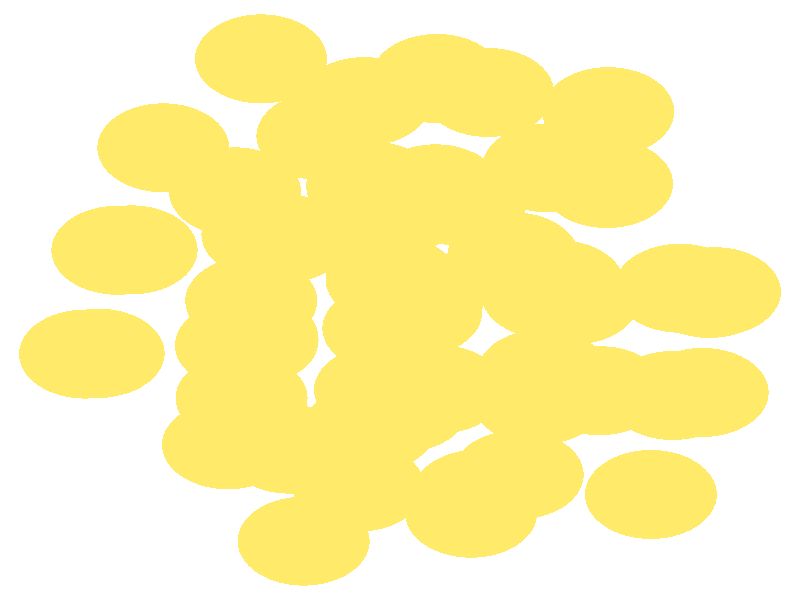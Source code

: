#include "colors.inc"
#include "finish.inc"

global_settings {assumed_gamma 1 max_trace_level 6}
background {color White}
camera {orthographic
  right -12.37*x up 13.76*y
  direction 1.00*z
  location <0,0,50.00> look_at <0,0,0>}
light_source {<  2.00,   3.00,  40.00> color White
  area_light <0.70, 0, 0>, <0, 0.70, 0>, 3, 3
  adaptive 1 jitter}

#declare simple = finish {phong 0.7}
#declare pale = finish {ambient .5 diffuse .85 roughness .001 specular 0.200 }
#declare intermediate = finish {ambient 0.3 diffuse 0.6 specular 0.10 roughness 0.04 }
#declare vmd = finish {ambient .0 diffuse .65 phong 0.1 phong_size 40. specular 0.500 }
#declare jmol = finish {ambient .2 diffuse .6 specular 1 roughness .001 metallic}
#declare ase2 = finish {ambient 0.05 brilliance 3 diffuse 0.6 metallic specular 0.70 roughness 0.04 reflection 0.15}
#declare ase3 = finish {ambient .15 brilliance 2 diffuse .6 metallic specular 1. roughness .001 reflection .0}
#declare glass = finish {ambient .05 diffuse .3 specular 1. roughness .001}
#declare Rcell = 0.050;
#declare Rbond = 0.100;

#macro atom(LOC, R, COL, FIN)
  sphere{LOC, R texture{pigment{COL} finish{FIN}}}
#end
#macro constrain(LOC, R, COL, FIN)
union{torus{R, Rcell rotate 45*z texture{pigment{COL} finish{FIN}}}
      torus{R, Rcell rotate -45*z texture{pigment{COL} finish{FIN}}}
      translate LOC}
#end

atom(< -1.71,  -3.42,  -1.83>, 1.02, rgb <1.00, 0.82, 0.14>, ase3) // #0 
atom(<  0.59,  -2.05,  -0.92>, 1.02, rgb <1.00, 0.82, 0.14>, ase3) // #1 
atom(< -2.46,  -1.04,  -0.44>, 1.02, rgb <1.00, 0.82, 0.14>, ase3) // #2 
atom(< -0.13,   0.47,   0.00>, 1.02, rgb <1.00, 0.82, 0.14>, ase3) // #3 
atom(<  0.31,   0.13,  -2.75>, 1.02, rgb <1.00, 0.82, 0.14>, ase3) // #4 
atom(<  2.45,   0.35,  -0.99>, 1.02, rgb <1.00, 0.82, 0.14>, ase3) // #5 
atom(<  0.55,   2.55,  -1.40>, 1.02, rgb <1.00, 0.82, 0.14>, ase3) // #6 
atom(<  3.20,   2.67,  -2.40>, 1.02, rgb <1.00, 0.82, 0.14>, ase3) // #7 
atom(< -4.87,  -1.24,  -1.98>, 1.02, rgb <1.00, 0.82, 0.14>, ase3) // #8 
atom(< -4.66,  -1.22,  -4.73>, 1.02, rgb <1.00, 0.82, 0.14>, ase3) // #9 
atom(< -2.28,  -0.93,  -3.22>, 1.02, rgb <1.00, 0.82, 0.14>, ase3) // #10 
atom(< -4.37,   1.14,  -3.34>, 1.02, rgb <1.00, 0.82, 0.14>, ase3) // #11 
atom(< -2.05,   1.50,  -1.83>, 1.02, rgb <1.00, 0.82, 0.14>, ase3) // #12 
atom(< -1.81,   1.41,  -4.62>, 1.02, rgb <1.00, 0.82, 0.14>, ase3) // #13 
atom(<  0.94,   2.26,  -4.43>, 1.02, rgb <1.00, 0.82, 0.14>, ase3) // #14 
atom(< -1.20,   3.76,  -3.29>, 1.02, rgb <1.00, 0.82, 0.14>, ase3) // #15 
atom(<  1.36,   4.76,  -2.81>, 1.02, rgb <1.00, 0.82, 0.14>, ase3) // #16 
atom(<  0.57,   5.08,  -5.44>, 1.02, rgb <1.00, 0.82, 0.14>, ase3) // #17 
atom(< -4.15,   1.15,  -6.14>, 1.02, rgb <1.00, 0.82, 0.14>, ase3) // #18 
atom(< -3.66,   3.49,  -4.64>, 1.02, rgb <1.00, 0.82, 0.14>, ase3) // #19 
atom(< -2.15,   5.53,  -5.89>, 1.02, rgb <1.00, 0.82, 0.14>, ase3) // #20 
atom(<  1.21,  -4.45,  -2.18>, 1.02, rgb <1.00, 0.82, 0.14>, ase3) // #21 
atom(< -1.49,  -5.53,  -6.03>, 1.02, rgb <1.00, 0.82, 0.14>, ase3) // #22 
atom(<  1.10,  -4.89,  -5.12>, 1.02, rgb <1.00, 0.82, 0.14>, ase3) // #23 
atom(<  0.04,  -2.47,  -3.77>, 1.02, rgb <1.00, 0.82, 0.14>, ase3) // #24 
atom(<  3.09,  -2.08,  -2.24>, 1.02, rgb <1.00, 0.82, 0.14>, ase3) // #25 
atom(<  2.14,  -2.30,  -5.66>, 1.02, rgb <1.00, 0.82, 0.14>, ase3) // #26 
atom(<  4.68,  -2.12,  -4.56>, 1.02, rgb <1.00, 0.82, 0.14>, ase3) // #27 
atom(<  2.68,   0.00,  -4.33>, 1.02, rgb <1.00, 0.82, 0.14>, ase3) // #28 
atom(<  4.78,   0.15,  -2.53>, 1.02, rgb <1.00, 0.82, 0.14>, ase3) // #29 
atom(<  4.87,   0.19,  -6.04>, 1.02, rgb <1.00, 0.82, 0.14>, ase3) // #30 
atom(< -2.66,  -3.32,  -4.52>, 1.02, rgb <1.00, 0.82, 0.14>, ase3) // #31 
atom(< -2.45,  -2.25,  -8.65>, 1.02, rgb <1.00, 0.82, 0.14>, ase3) // #32 
atom(< -0.47,  -2.94,  -6.43>, 1.02, rgb <1.00, 0.82, 0.14>, ase3) // #33 
atom(< -2.28,  -0.88,  -6.20>, 1.02, rgb <1.00, 0.82, 0.14>, ase3) // #34 
atom(<  0.25,  -0.28,  -5.46>, 1.02, rgb <1.00, 0.82, 0.14>, ase3) // #35 
atom(< -0.18,  -0.65,  -8.19>, 1.02, rgb <1.00, 0.82, 0.14>, ase3) // #36 
atom(<  2.28,   0.13,  -7.16>, 1.02, rgb <1.00, 0.82, 0.14>, ase3) // #37 
atom(< -0.16,   1.97,  -7.01>, 1.02, rgb <1.00, 0.82, 0.14>, ase3) // #38 
atom(<  3.22,   4.32,  -4.86>, 1.02, rgb <1.00, 0.82, 0.14>, ase3) // #39 
atom(<  2.29,   3.03,  -7.97>, 1.02, rgb <1.00, 0.82, 0.14>, ase3) // #40 
atom(< -4.69,  -1.23,  -7.49>, 1.02, rgb <1.00, 0.82, 0.14>, ase3) // #41 
atom(< -2.30,  -0.02, -10.33>, 1.02, rgb <1.00, 0.82, 0.14>, ase3) // #42 
atom(< -2.55,   2.48,  -8.33>, 1.02, rgb <1.00, 0.82, 0.14>, ase3) // #43 
atom(< -0.43,   2.61, -10.10>, 1.02, rgb <1.00, 0.82, 0.14>, ase3) // #44 
atom(< -0.55,   4.55,  -8.02>, 1.02, rgb <1.00, 0.82, 0.14>, ase3) // #45 
atom(<  1.82,  -4.01,  -7.70>, 1.02, rgb <1.00, 0.82, 0.14>, ase3) // #46 
atom(<  3.88,  -4.46,  -5.86>, 1.02, rgb <1.00, 0.82, 0.14>, ase3) // #47 
atom(<  4.22,  -2.19,  -7.42>, 1.02, rgb <1.00, 0.82, 0.14>, ase3) // #48 
atom(< -0.64,  -4.29,  -8.90>, 1.02, rgb <1.00, 0.82, 0.14>, ase3) // #49 
atom(< -0.31,  -2.06, -10.55>, 1.02, rgb <1.00, 0.82, 0.14>, ase3) // #50 
atom(<  2.21,  -1.69,  -9.31>, 1.02, rgb <1.00, 0.82, 0.14>, ase3) // #51 
atom(<  1.75,   0.99,  -9.76>, 1.02, rgb <1.00, 0.82, 0.14>, ase3) // #52 
atom(<  4.33,   0.27,  -8.76>, 1.02, rgb <1.00, 0.82, 0.14>, ase3) // #53 
atom(< -0.13,   0.47, -11.98>, 1.02, rgb <1.00, 0.82, 0.14>, ase3) // #54 
